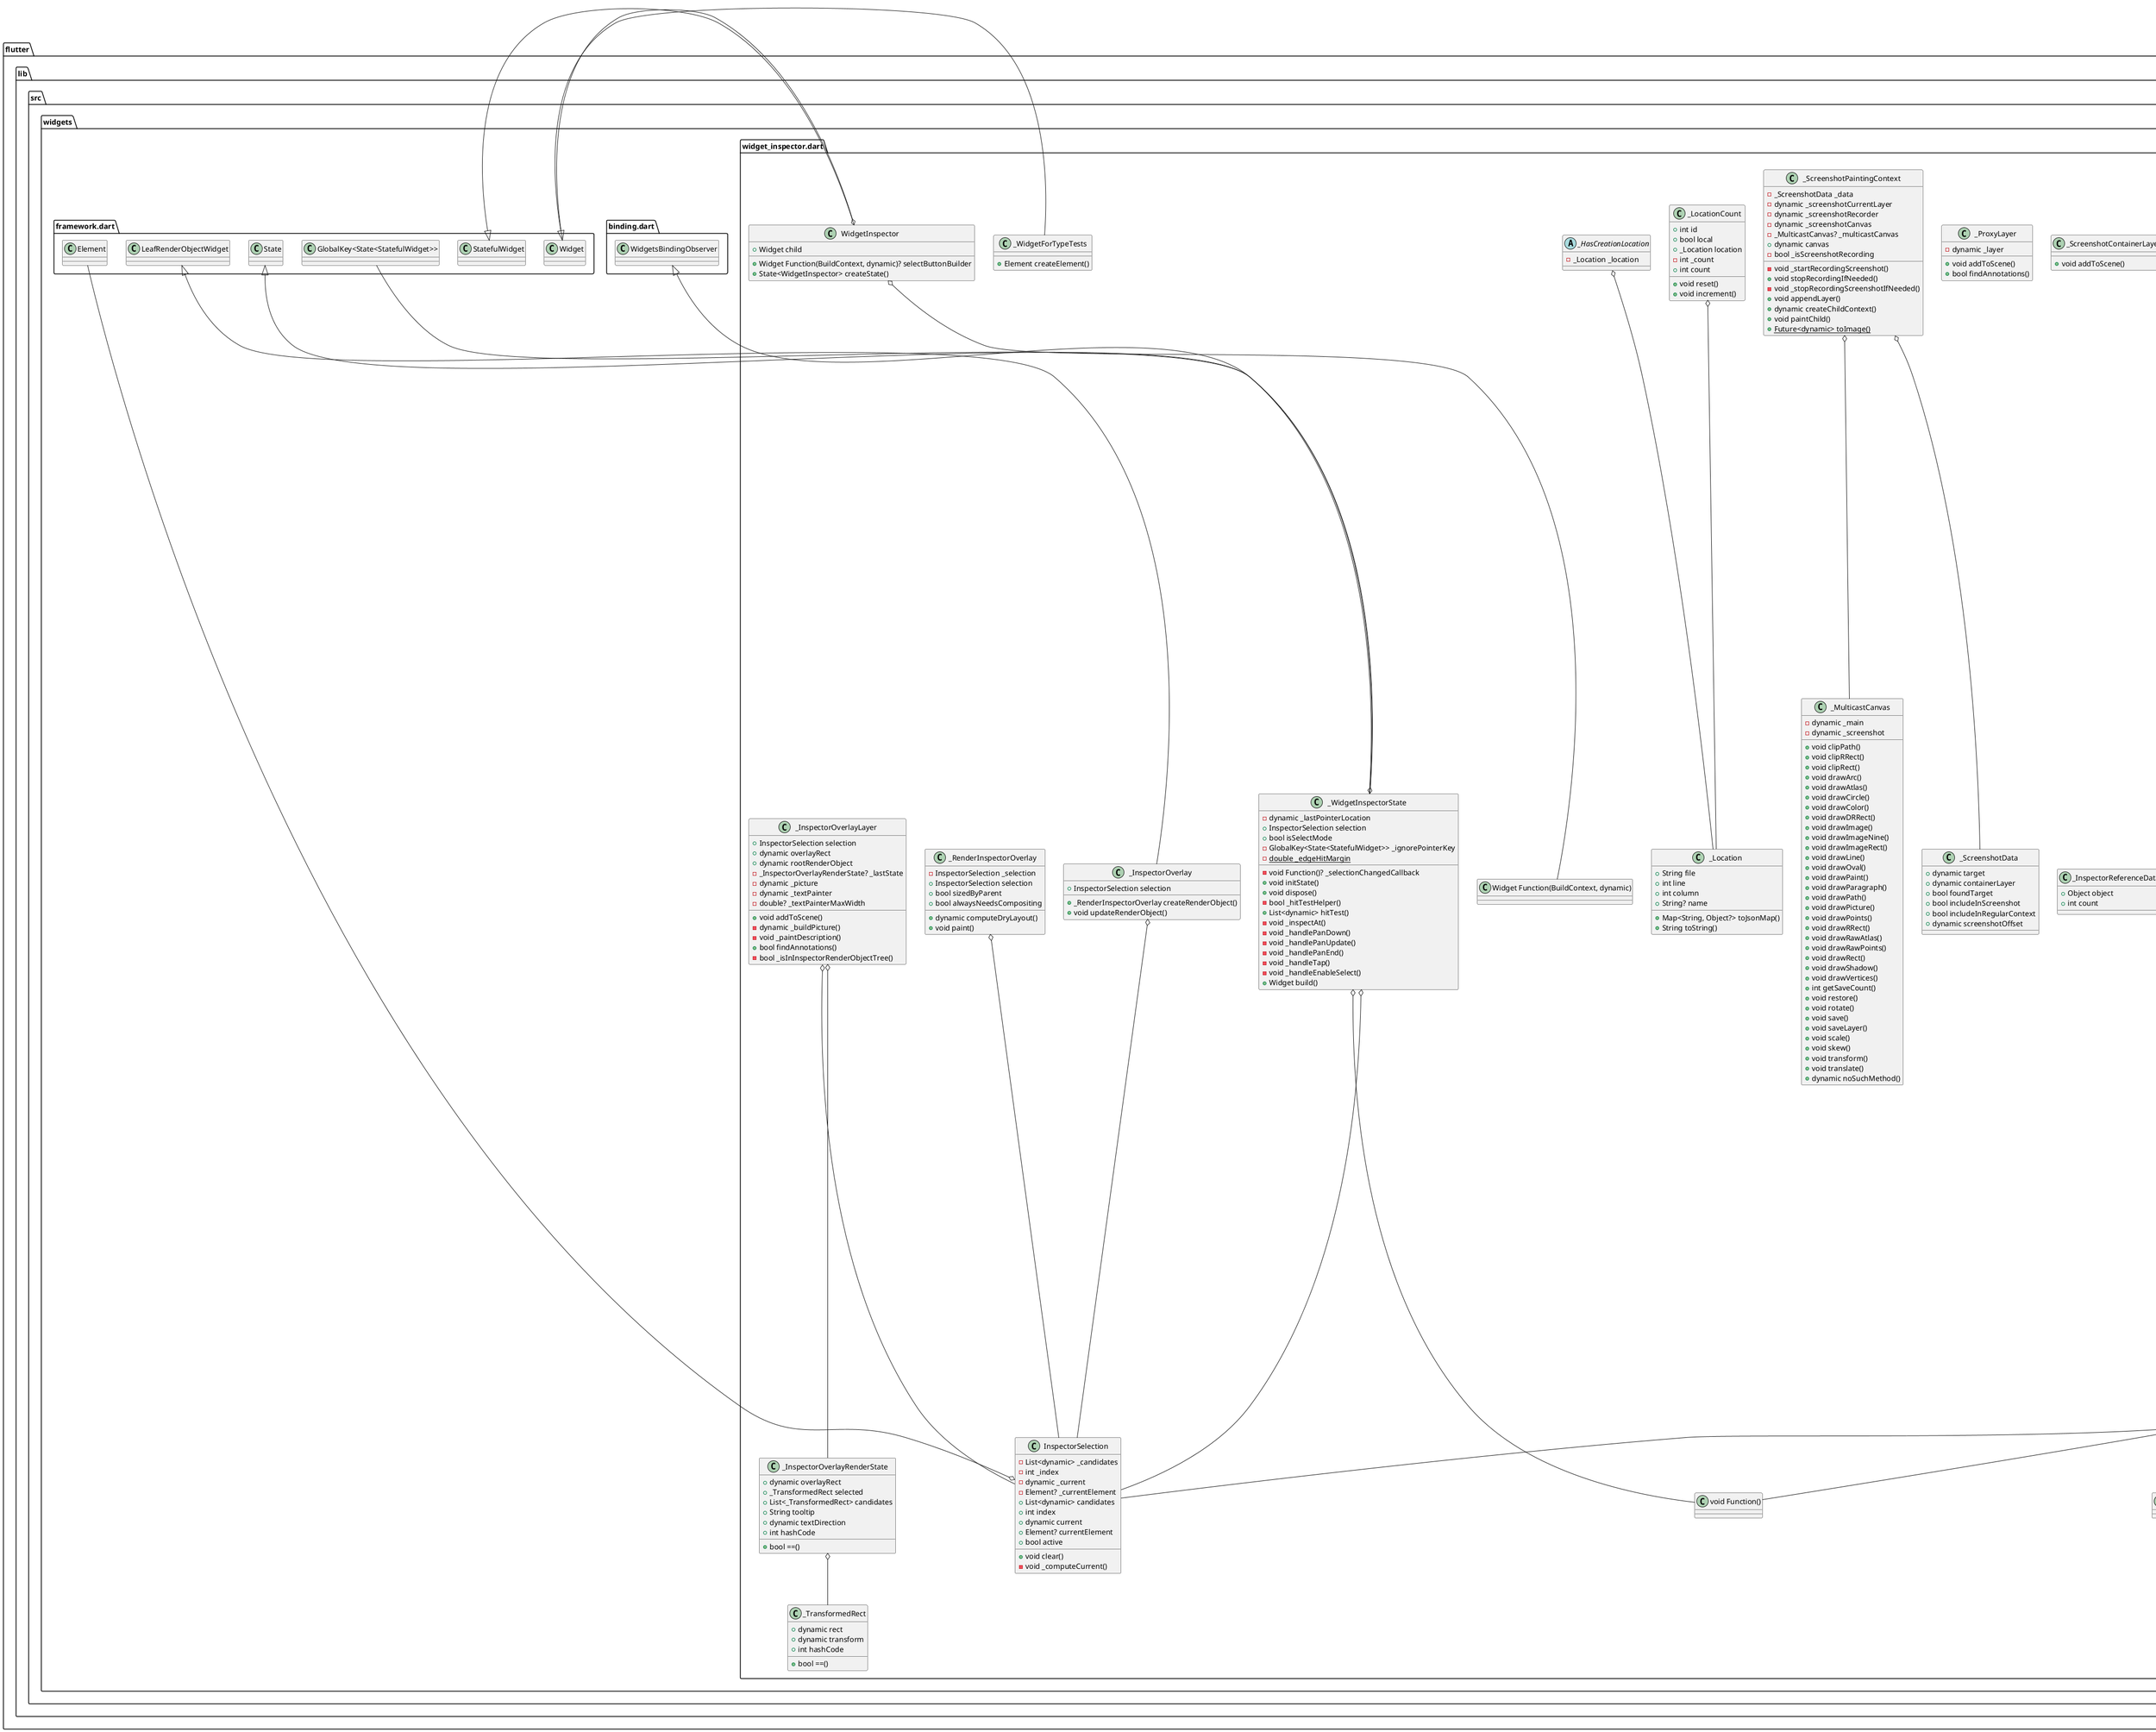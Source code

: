 @startuml
set namespaceSeparator ::

class "flutter::lib::src::widgets::widget_inspector.dart::_ProxyLayer" {
  -dynamic _layer
  +void addToScene()
  +bool findAnnotations()
}

class "flutter::lib::src::widgets::widget_inspector.dart::_MulticastCanvas" {
  -dynamic _main
  -dynamic _screenshot
  +void clipPath()
  +void clipRRect()
  +void clipRect()
  +void drawArc()
  +void drawAtlas()
  +void drawCircle()
  +void drawColor()
  +void drawDRRect()
  +void drawImage()
  +void drawImageNine()
  +void drawImageRect()
  +void drawLine()
  +void drawOval()
  +void drawPaint()
  +void drawParagraph()
  +void drawPath()
  +void drawPicture()
  +void drawPoints()
  +void drawRRect()
  +void drawRawAtlas()
  +void drawRawPoints()
  +void drawRect()
  +void drawShadow()
  +void drawVertices()
  +int getSaveCount()
  +void restore()
  +void rotate()
  +void save()
  +void saveLayer()
  +void scale()
  +void skew()
  +void transform()
  +void translate()
  +dynamic noSuchMethod()
}

class "flutter::lib::src::widgets::widget_inspector.dart::_ScreenshotContainerLayer" {
  +void addToScene()
}

class "flutter::lib::src::widgets::widget_inspector.dart::_ScreenshotData" {
  +dynamic target
  +dynamic containerLayer
  +bool foundTarget
  +bool includeInScreenshot
  +bool includeInRegularContext
  +dynamic screenshotOffset
}

class "flutter::lib::src::widgets::widget_inspector.dart::_ScreenshotPaintingContext" {
  -_ScreenshotData _data
  -dynamic _screenshotCurrentLayer
  -dynamic _screenshotRecorder
  -dynamic _screenshotCanvas
  -_MulticastCanvas? _multicastCanvas
  +dynamic canvas
  -bool _isScreenshotRecording
  -void _startRecordingScreenshot()
  +void stopRecordingIfNeeded()
  -void _stopRecordingScreenshotIfNeeded()
  +void appendLayer()
  +dynamic createChildContext()
  +void paintChild()
  {static} +Future<dynamic> toImage()
}

"flutter::lib::src::widgets::widget_inspector.dart::_ScreenshotPaintingContext" o-- "flutter::lib::src::widgets::widget_inspector.dart::_ScreenshotData"
"flutter::lib::src::widgets::widget_inspector.dart::_ScreenshotPaintingContext" o-- "flutter::lib::src::widgets::widget_inspector.dart::_MulticastCanvas"

class "flutter::lib::src::widgets::widget_inspector.dart::_DiagnosticsPathNode" {
  +dynamic node
  +List<dynamic> children
  +int? childIndex
}

class "flutter::lib::src::widgets::widget_inspector.dart::_InspectorReferenceData" {
  +Object object
  +int count
}

class "flutter::lib::src::widgets::widget_inspector.dart::_WidgetInspectorService" {
}

"flutter::lib::src::widgets::widget_inspector.dart::WidgetInspectorService" <|-- "flutter::lib::src::widgets::widget_inspector.dart::_WidgetInspectorService"

class "flutter::lib::src::widgets::widget_inspector.dart::_LocationCount" {
  +int id
  +bool local
  +_Location location
  -int _count
  +int count
  +void reset()
  +void increment()
}

"flutter::lib::src::widgets::widget_inspector.dart::_LocationCount" o-- "flutter::lib::src::widgets::widget_inspector.dart::_Location"

class "flutter::lib::src::widgets::widget_inspector.dart::_ElementLocationStatsTracker" {
  -List<_LocationCount?> _stats
  +List<_LocationCount> active
  +List<_LocationCount> newLocations
  +void add()
  +void resetCounts()
  +Map<String, dynamic> exportToJson()
}

class "flutter::lib::src::widgets::widget_inspector.dart::_WidgetForTypeTests" {
  +Element createElement()
}

"flutter::lib::src::widgets::framework.dart::Widget" <|-- "flutter::lib::src::widgets::widget_inspector.dart::_WidgetForTypeTests"

class "flutter::lib::src::widgets::widget_inspector.dart::WidgetInspector" {
  +Widget child
  +Widget Function(BuildContext, dynamic)? selectButtonBuilder
  +State<WidgetInspector> createState()
}

"flutter::lib::src::widgets::widget_inspector.dart::WidgetInspector" o-- "flutter::lib::src::widgets::framework.dart::Widget"
"flutter::lib::src::widgets::widget_inspector.dart::WidgetInspector" o-- "flutter::lib::src::widgets::widget_inspector.dart::Widget Function(BuildContext, dynamic)"
"flutter::lib::src::widgets::framework.dart::StatefulWidget" <|-- "flutter::lib::src::widgets::widget_inspector.dart::WidgetInspector"

class "flutter::lib::src::widgets::widget_inspector.dart::_WidgetInspectorState" {
  -dynamic _lastPointerLocation
  +InspectorSelection selection
  +bool isSelectMode
  -GlobalKey<State<StatefulWidget>> _ignorePointerKey
  {static} -double _edgeHitMargin
  -void Function()? _selectionChangedCallback
  +void initState()
  +void dispose()
  -bool _hitTestHelper()
  +List<dynamic> hitTest()
  -void _inspectAt()
  -void _handlePanDown()
  -void _handlePanUpdate()
  -void _handlePanEnd()
  -void _handleTap()
  -void _handleEnableSelect()
  +Widget build()
}

"flutter::lib::src::widgets::widget_inspector.dart::_WidgetInspectorState" o-- "flutter::lib::src::widgets::widget_inspector.dart::InspectorSelection"
"flutter::lib::src::widgets::widget_inspector.dart::_WidgetInspectorState" o-- "flutter::lib::src::widgets::framework.dart::GlobalKey<State<StatefulWidget>>"
"flutter::lib::src::widgets::widget_inspector.dart::_WidgetInspectorState" o-- "flutter::lib::src::widgets::widget_inspector.dart::void Function()"
"flutter::lib::src::widgets::framework.dart::State" <|-- "flutter::lib::src::widgets::widget_inspector.dart::_WidgetInspectorState"
"flutter::lib::src::widgets::binding.dart::WidgetsBindingObserver" <|-- "flutter::lib::src::widgets::widget_inspector.dart::_WidgetInspectorState"

class "flutter::lib::src::widgets::widget_inspector.dart::InspectorSelection" {
  -List<dynamic> _candidates
  -int _index
  -dynamic _current
  -Element? _currentElement
  +List<dynamic> candidates
  +int index
  +dynamic current
  +Element? currentElement
  +bool active
  +void clear()
  -void _computeCurrent()
}

"flutter::lib::src::widgets::widget_inspector.dart::InspectorSelection" o-- "flutter::lib::src::widgets::framework.dart::Element"

class "flutter::lib::src::widgets::widget_inspector.dart::_InspectorOverlay" {
  +InspectorSelection selection
  +_RenderInspectorOverlay createRenderObject()
  +void updateRenderObject()
}

"flutter::lib::src::widgets::widget_inspector.dart::_InspectorOverlay" o-- "flutter::lib::src::widgets::widget_inspector.dart::InspectorSelection"
"flutter::lib::src::widgets::framework.dart::LeafRenderObjectWidget" <|-- "flutter::lib::src::widgets::widget_inspector.dart::_InspectorOverlay"

class "flutter::lib::src::widgets::widget_inspector.dart::_RenderInspectorOverlay" {
  -InspectorSelection _selection
  +InspectorSelection selection
  +bool sizedByParent
  +bool alwaysNeedsCompositing
  +dynamic computeDryLayout()
  +void paint()
}

"flutter::lib::src::widgets::widget_inspector.dart::_RenderInspectorOverlay" o-- "flutter::lib::src::widgets::widget_inspector.dart::InspectorSelection"

class "flutter::lib::src::widgets::widget_inspector.dart::_TransformedRect" {
  +dynamic rect
  +dynamic transform
  +int hashCode
  +bool ==()
}

class "flutter::lib::src::widgets::widget_inspector.dart::_InspectorOverlayRenderState" {
  +dynamic overlayRect
  +_TransformedRect selected
  +List<_TransformedRect> candidates
  +String tooltip
  +dynamic textDirection
  +int hashCode
  +bool ==()
}

"flutter::lib::src::widgets::widget_inspector.dart::_InspectorOverlayRenderState" o-- "flutter::lib::src::widgets::widget_inspector.dart::_TransformedRect"

class "flutter::lib::src::widgets::widget_inspector.dart::_InspectorOverlayLayer" {
  +InspectorSelection selection
  +dynamic overlayRect
  +dynamic rootRenderObject
  -_InspectorOverlayRenderState? _lastState
  -dynamic _picture
  -dynamic _textPainter
  -double? _textPainterMaxWidth
  +void addToScene()
  -dynamic _buildPicture()
  -void _paintDescription()
  +bool findAnnotations()
  -bool _isInInspectorRenderObjectTree()
}

"flutter::lib::src::widgets::widget_inspector.dart::_InspectorOverlayLayer" o-- "flutter::lib::src::widgets::widget_inspector.dart::InspectorSelection"
"flutter::lib::src::widgets::widget_inspector.dart::_InspectorOverlayLayer" o-- "flutter::lib::src::widgets::widget_inspector.dart::_InspectorOverlayRenderState"

abstract class "flutter::lib::src::widgets::widget_inspector.dart::_HasCreationLocation" {
  -_Location _location
}

"flutter::lib::src::widgets::widget_inspector.dart::_HasCreationLocation" o-- "flutter::lib::src::widgets::widget_inspector.dart::_Location"

class "flutter::lib::src::widgets::widget_inspector.dart::_Location" {
  +String file
  +int line
  +int column
  +String? name
  +Map<String, Object?> toJsonMap()
  +String toString()
}

class "flutter::lib::src::widgets::widget_inspector.dart::DevToolsDeepLinkProperty" {
}

class "flutter::lib::src::widgets::widget_inspector.dart::InspectorSerializationDelegate" {
  +WidgetInspectorService service
  +String? groupName
  +bool summaryTree
  +int maxDescendentsTruncatableNode
  +bool includeProperties
  +int subtreeDepth
  +bool expandPropertyValues
  +Map<String, Object>? Function(dynamic, InspectorSerializationDelegate)? addAdditionalPropertiesCallback
  -List<dynamic> _nodesCreatedByLocalProject
  -bool _interactive
  +Map<String, Object?> additionalNodeProperties()
  +dynamic delegateForNode()
  +List<dynamic> filterChildren()
  +List<dynamic> filterProperties()
  +List<dynamic> truncateNodesList()
  +dynamic copyWith()
}

"flutter::lib::src::widgets::widget_inspector.dart::InspectorSerializationDelegate" o-- "flutter::lib::src::widgets::widget_inspector.dart::WidgetInspectorService"
"flutter::lib::src::widgets::widget_inspector.dart::InspectorSerializationDelegate" o-- "null::Map<String, Object> Function(dynamic, InspectorSerializationDelegate)"

abstract class "flutter::lib::src::widgets::widget_inspector.dart::WidgetInspectorService" {
  -List<String?> _serializeRing
  -int _serializeRingIndex
  {static} -WidgetInspectorService _instance
  {static} -bool _debugServiceExtensionsRegistered
  +InspectorSelection selection
  +void Function()? selectionChangedCallback
  -Map<String, Set<_InspectorReferenceData>> _groups
  -Map<String, _InspectorReferenceData> _idToReferenceData
  -Map<Object, String> _objectToId
  -int _nextId
  -List<String>? _pubRootDirectories
  -HashMap<String, bool> _isLocalCreationCache
  -bool _trackRebuildDirtyWidgets
  -bool _trackRepaintWidgets
  -void Function({required dynamic callback, required String name}) _registerServiceExtensionCallback
  {static} -String _consoleObjectGroup
  -int _errorsSinceReload
  -bool? _widgetCreationTracked
  -Duration _frameStart
  -_ElementLocationStatsTracker _rebuildStats
  -_ElementLocationStatsTracker _repaintStats
  {static} +WidgetInspectorService instance
  +List<String>? pubRootDirectories
  +void registerServiceExtension()
  -void _registerSignalServiceExtension()
  -void _registerObjectGroupServiceExtension()
  -void _registerBoolServiceExtension()
  -void _postExtensionStateChangedEvent()
  -void _registerServiceExtensionWithArg()
  -void _registerServiceExtensionVarArgs()
  +Future<void> forceRebuild()
  -void _reportStructuredError()
  -void _resetErrorCount()
  +bool isStructuredErrorsEnabled()
  +void initServiceExtensions()
  -void _clearStats()
  +void disposeAllGroups()
  +void resetAllState()
  +void disposeGroup()
  -void _decrementReferenceCount()
  +String? toId()
  +bool isWidgetTreeReady()
  +Object? toObject()
  +Object? toObjectForSourceLocation()
  +void disposeId()
  +void setPubRootDirectories()
  +void resetPubRootDirectories()
  +void addPubRootDirectories()
  +void removePubRootDirectories()
  +bool setSelectionById()
  +bool setSelection()
  -String? _devToolsInspectorUriForElement()
  +String devToolsInspectorUri()
  +String getParentChain()
  -List<Object?> _getParentChain()
  -Map<String, Object?>? _pathNodeToJson()
  -List<Element> _getRawElementParentChain()
  -List<_DiagnosticsPathNode> _getElementParentChain()
  -List<_DiagnosticsPathNode>? _getRenderObjectParentChain()
  -Map<String, Object?>? _nodeToJson()
  -bool _isValueCreatedByLocalProject()
  -bool _isLocalCreationLocationImpl()
  -bool _isLocalCreationLocation()
  -String _safeJsonEncode()
  -List<dynamic> _truncateNodes()
  -List<Map<String, Object?>> _nodesToJson()
  +String getProperties()
  -List<Object> _getProperties()
  +String getChildren()
  -List<Object> _getChildren()
  +String getChildrenSummaryTree()
  -List<Object> _getChildrenSummaryTree()
  +String getChildrenDetailsSubtree()
  -List<Object> _getChildrenDetailsSubtree()
  -bool _shouldShowInSummaryTree()
  -List<dynamic> _getChildrenFiltered()
  -List<dynamic> _filterChildren()
  +String getRootWidget()
  -Map<String, Object?>? _getRootWidget()
  +String getRootWidgetSummaryTree()
  -Map<String, Object?>? _getRootWidgetSummaryTree()
  +String getRootRenderObject()
  -Map<String, Object?>? _getRootRenderObject()
  +String getDetailsSubtree()
  -Map<String, Object?>? _getDetailsSubtree()
  +String getSelectedRenderObject()
  -Map<String, Object?>? _getSelectedRenderObject()
  +String getSelectedWidget()
  +Future<dynamic> screenshot()
  -Map<String, Object?>? _getSelectedWidget()
  +String getSelectedSummaryWidget()
  -Map<String, Object?>? _getSelectedSummaryWidget()
  +bool isWidgetCreationTracked()
  -void _onFrameStart()
  -void _onFrameEnd()
  -void _postStatsEvent()
  +void postEvent()
  -void _onRebuildWidget()
  -void _onPaint()
  +void performReassemble()
}

"flutter::lib::src::widgets::widget_inspector.dart::WidgetInspectorService" o-- "flutter::lib::src::widgets::widget_inspector.dart::WidgetInspectorService"
"flutter::lib::src::widgets::widget_inspector.dart::WidgetInspectorService" o-- "flutter::lib::src::widgets::widget_inspector.dart::InspectorSelection"
"flutter::lib::src::widgets::widget_inspector.dart::WidgetInspectorService" o-- "flutter::lib::src::widgets::widget_inspector.dart::void Function()"
"flutter::lib::src::widgets::widget_inspector.dart::WidgetInspectorService" o-- "dart::collection::HashMap<String, bool>"
"flutter::lib::src::widgets::widget_inspector.dart::WidgetInspectorService" o-- "flutter::lib::src::widgets::widget_inspector.dart::void Function({required dynamic callback, required String name})"
"flutter::lib::src::widgets::widget_inspector.dart::WidgetInspectorService" o-- "flutter::lib::src::widgets::widget_inspector.dart::_ElementLocationStatsTracker"


@enduml